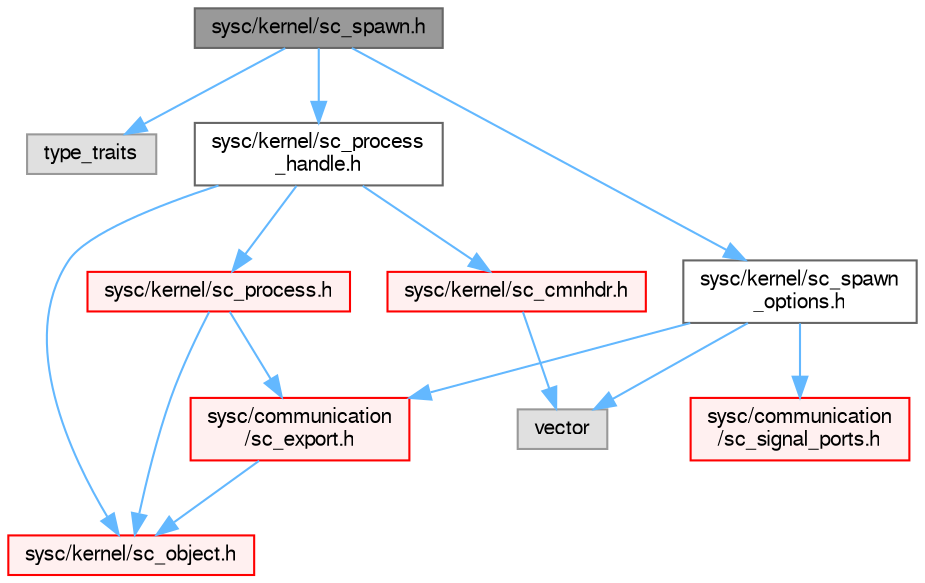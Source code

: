 digraph "sysc/kernel/sc_spawn.h"
{
 // LATEX_PDF_SIZE
  bgcolor="transparent";
  edge [fontname=FreeSans,fontsize=10,labelfontname=FreeSans,labelfontsize=10];
  node [fontname=FreeSans,fontsize=10,shape=box,height=0.2,width=0.4];
  Node1 [id="Node000001",label="sysc/kernel/sc_spawn.h",height=0.2,width=0.4,color="gray40", fillcolor="grey60", style="filled", fontcolor="black",tooltip=" "];
  Node1 -> Node2 [id="edge1_Node000001_Node000002",color="steelblue1",style="solid",tooltip=" "];
  Node2 [id="Node000002",label="type_traits",height=0.2,width=0.4,color="grey60", fillcolor="#E0E0E0", style="filled",tooltip=" "];
  Node1 -> Node3 [id="edge2_Node000001_Node000003",color="steelblue1",style="solid",tooltip=" "];
  Node3 [id="Node000003",label="sysc/kernel/sc_process\l_handle.h",height=0.2,width=0.4,color="grey40", fillcolor="white", style="filled",URL="$a00329.html",tooltip=" "];
  Node3 -> Node4 [id="edge3_Node000003_Node000004",color="steelblue1",style="solid",tooltip=" "];
  Node4 [id="Node000004",label="sysc/kernel/sc_cmnhdr.h",height=0.2,width=0.4,color="red", fillcolor="#FFF0F0", style="filled",URL="$a00428.html",tooltip=" "];
  Node4 -> Node8 [id="edge4_Node000004_Node000008",color="steelblue1",style="solid",tooltip=" "];
  Node8 [id="Node000008",label="vector",height=0.2,width=0.4,color="grey60", fillcolor="#E0E0E0", style="filled",tooltip=" "];
  Node3 -> Node9 [id="edge5_Node000003_Node000009",color="steelblue1",style="solid",tooltip=" "];
  Node9 [id="Node000009",label="sysc/kernel/sc_object.h",height=0.2,width=0.4,color="red", fillcolor="#FFF0F0", style="filled",URL="$a00380.html",tooltip=" "];
  Node3 -> Node13 [id="edge6_Node000003_Node000013",color="steelblue1",style="solid",tooltip=" "];
  Node13 [id="Node000013",label="sysc/kernel/sc_process.h",height=0.2,width=0.4,color="red", fillcolor="#FFF0F0", style="filled",URL="$a00437.html",tooltip=" "];
  Node13 -> Node9 [id="edge7_Node000013_Node000009",color="steelblue1",style="solid",tooltip=" "];
  Node13 -> Node19 [id="edge8_Node000013_Node000019",color="steelblue1",style="solid",tooltip=" "];
  Node19 [id="Node000019",label="sysc/communication\l/sc_export.h",height=0.2,width=0.4,color="red", fillcolor="#FFF0F0", style="filled",URL="$a00317.html",tooltip=" "];
  Node19 -> Node9 [id="edge9_Node000019_Node000009",color="steelblue1",style="solid",tooltip=" "];
  Node1 -> Node23 [id="edge10_Node000001_Node000023",color="steelblue1",style="solid",tooltip=" "];
  Node23 [id="Node000023",label="sysc/kernel/sc_spawn\l_options.h",height=0.2,width=0.4,color="grey40", fillcolor="white", style="filled",URL="$a00395.html",tooltip=" "];
  Node23 -> Node8 [id="edge11_Node000023_Node000008",color="steelblue1",style="solid",tooltip=" "];
  Node23 -> Node19 [id="edge12_Node000023_Node000019",color="steelblue1",style="solid",tooltip=" "];
  Node23 -> Node24 [id="edge13_Node000023_Node000024",color="steelblue1",style="solid",tooltip=" "];
  Node24 [id="Node000024",label="sysc/communication\l/sc_signal_ports.h",height=0.2,width=0.4,color="red", fillcolor="#FFF0F0", style="filled",URL="$a00287.html",tooltip=" "];
}
